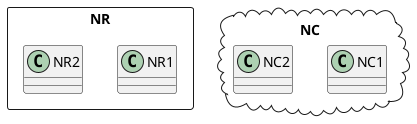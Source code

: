 {
  "sha1": "l47tc10ih5x64yqtbus3tmwt245ulct",
  "insertion": {
    "when": "2024-06-03T18:59:33.674Z",
    "url": "https://github.com/plantuml/plantuml/issues/967#issuecomment-1365230051",
    "user": "plantuml@gmail.com"
  }
}
@startuml
namespace NR <<Rectangle>> {
    class NR1
    class NR2
}

namespace NC <<Cloud>> {
    class NC1
    class NC2
}
@enduml
